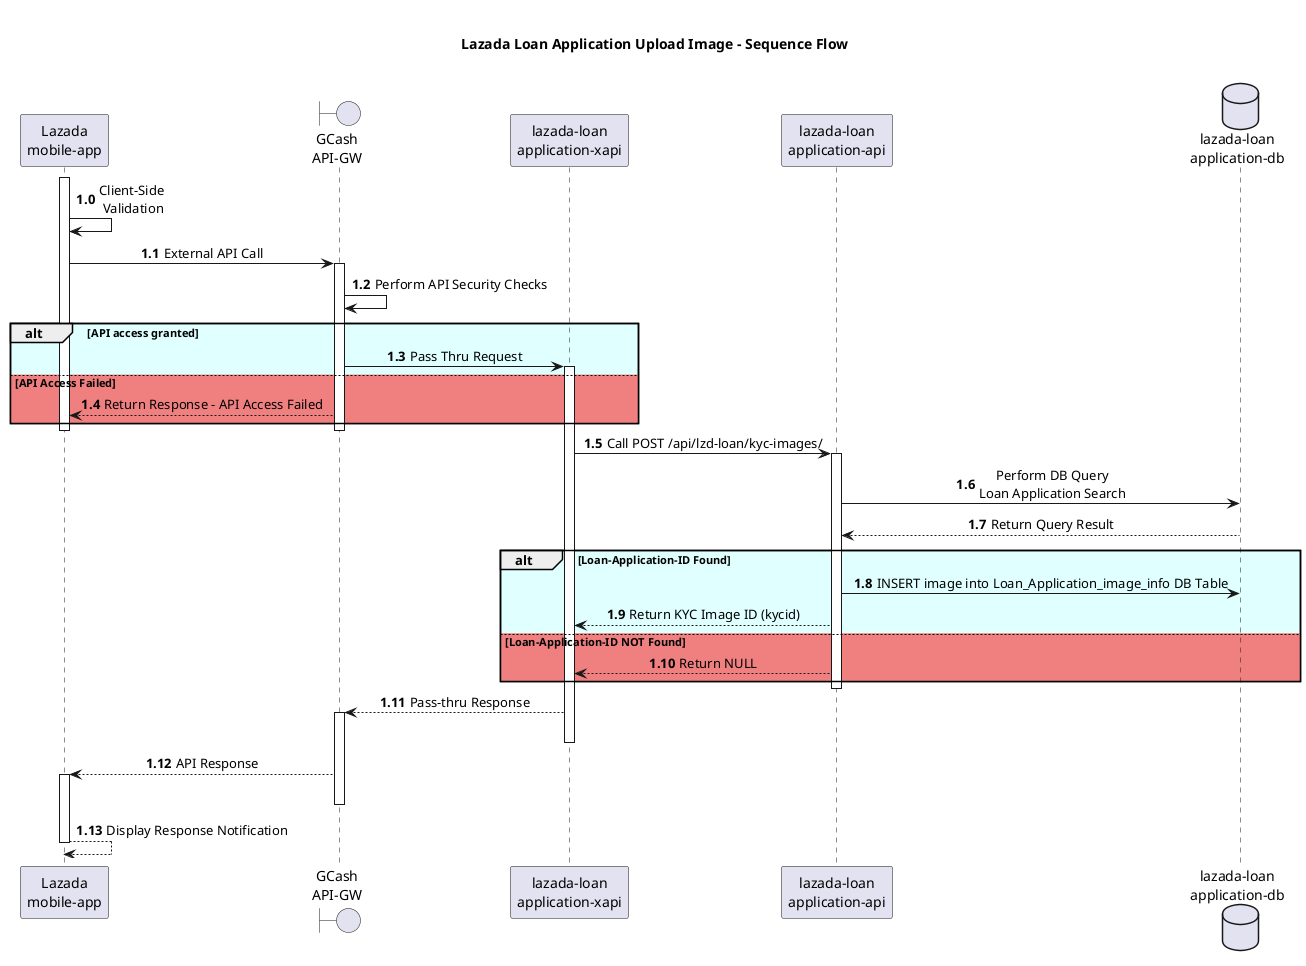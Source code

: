 @startuml lzd-loan
skinparam sequenceMessageAlign center

participant "Lazada\nmobile-app" as EXT_FE_APP
boundary "GCash\nAPI-GW" as APPGW
participant "lazada-loan\napplication-xapi" as BE_XAPI
participant "lazada-loan\napplication-api" as BE_API
database "lazada-loan\napplication-db" as LOAN_APP_DB
'participant "Mambu"
'database credit_services_db
  
title \nLazada Loan Application Upload Image - Sequence Flow\n

'activate EXT_FE_APP
autonumber 1.0
activate EXT_FE_APP
EXT_FE_APP ->EXT_FE_APP: Client-Side \nValidation
'note left: check parameter input 

EXT_FE_APP->APPGW: External API Call

activate APPGW
APPGW->APPGW: Perform API Security Checks
alt #LightCyan API access granted
    APPGW->BE_XAPI: Pass Thru Request
    activate BE_XAPI
else #LightCoral API Access Failed
    EXT_FE_APP<--APPGW: Return Response - API Access Failed
end
deactivate EXT_FE_APP
deactivate APPGW

BE_XAPI->BE_API: Call POST /api/lzd-loan/kyc-images/
'note right: POST params are indicated in the API docs
activate BE_API
'deactivate BE_XAPI
BE_API->LOAN_APP_DB: Perform DB Query\nLoan Application Search
BE_API<--LOAN_APP_DB: Return Query Result
'deactivate APPGW

alt #LightCyan Loan-Application-ID Found
    BE_API->LOAN_APP_DB: INSERT image into Loan_Application_image_info DB Table 
    BE_XAPI<--BE_API:Return KYC Image ID (kycid)
    
    'APPGW<--BE_API:Return KYC Image ID (kycid)
    
else #LightCoral Loan-Application-ID NOT Found
   ' BE_API->BE_API: Perform Server-Side\nValidation\n
    BE_XAPI<--BE_API:Return NULL
    'APPGW<--BE_API:Return NULL
end

deactivate BE_API
APPGW<--BE_XAPI: Pass-thru Response
activate APPGW
deactivate BE_XAPI
EXT_FE_APP<--APPGW: API Response
activate EXT_FE_APP
deactivate APPGW
EXT_FE_APP-->EXT_FE_APP: Display Response Notification
deactivate EXT_FE_APP

@enduml